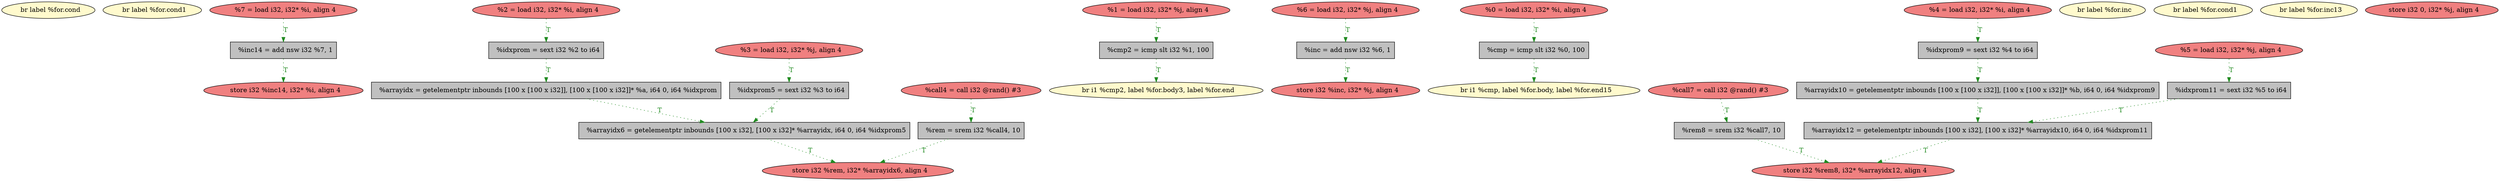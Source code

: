 
digraph G {


node957 [fillcolor=lemonchiffon,label="  br label %for.cond",shape=ellipse,style=filled ]
node956 [fillcolor=lemonchiffon,label="  br label %for.cond1",shape=ellipse,style=filled ]
node955 [fillcolor=grey,label="  %inc14 = add nsw i32 %7, 1",shape=rectangle,style=filled ]
node960 [fillcolor=lightcoral,label="  %2 = load i32, i32* %i, align 4",shape=ellipse,style=filled ]
node953 [fillcolor=lightcoral,label="  %7 = load i32, i32* %i, align 4",shape=ellipse,style=filled ]
node952 [fillcolor=grey,label="  %cmp2 = icmp slt i32 %1, 100",shape=rectangle,style=filled ]
node954 [fillcolor=grey,label="  %inc = add nsw i32 %6, 1",shape=rectangle,style=filled ]
node950 [fillcolor=grey,label="  %arrayidx6 = getelementptr inbounds [100 x i32], [100 x i32]* %arrayidx, i64 0, i64 %idxprom5",shape=rectangle,style=filled ]
node949 [fillcolor=grey,label="  %cmp = icmp slt i32 %0, 100",shape=rectangle,style=filled ]
node948 [fillcolor=grey,label="  %idxprom11 = sext i32 %5 to i64",shape=rectangle,style=filled ]
node958 [fillcolor=lightcoral,label="  %call4 = call i32 @rand() #3",shape=ellipse,style=filled ]
node947 [fillcolor=lightcoral,label="  %6 = load i32, i32* %j, align 4",shape=ellipse,style=filled ]
node945 [fillcolor=lemonchiffon,label="  br label %for.inc",shape=ellipse,style=filled ]
node943 [fillcolor=lightcoral,label="  store i32 %rem8, i32* %arrayidx12, align 4",shape=ellipse,style=filled ]
node939 [fillcolor=lightcoral,label="  store i32 %inc14, i32* %i, align 4",shape=ellipse,style=filled ]
node929 [fillcolor=lightcoral,label="  %4 = load i32, i32* %i, align 4",shape=ellipse,style=filled ]
node951 [fillcolor=grey,label="  %idxprom = sext i32 %2 to i64",shape=rectangle,style=filled ]
node941 [fillcolor=lemonchiffon,label="  br label %for.cond1",shape=ellipse,style=filled ]
node927 [fillcolor=grey,label="  %arrayidx10 = getelementptr inbounds [100 x [100 x i32]], [100 x [100 x i32]]* %b, i64 0, i64 %idxprom9",shape=rectangle,style=filled ]
node925 [fillcolor=grey,label="  %arrayidx12 = getelementptr inbounds [100 x i32], [100 x i32]* %arrayidx10, i64 0, i64 %idxprom11",shape=rectangle,style=filled ]
node926 [fillcolor=lightcoral,label="  %5 = load i32, i32* %j, align 4",shape=ellipse,style=filled ]
node928 [fillcolor=grey,label="  %idxprom9 = sext i32 %4 to i64",shape=rectangle,style=filled ]
node932 [fillcolor=grey,label="  %idxprom5 = sext i32 %3 to i64",shape=rectangle,style=filled ]
node933 [fillcolor=lightcoral,label="  %3 = load i32, i32* %j, align 4",shape=ellipse,style=filled ]
node946 [fillcolor=lemonchiffon,label="  br label %for.inc13",shape=ellipse,style=filled ]
node937 [fillcolor=lightcoral,label="  store i32 0, i32* %j, align 4",shape=ellipse,style=filled ]
node934 [fillcolor=lightcoral,label="  %1 = load i32, i32* %j, align 4",shape=ellipse,style=filled ]
node931 [fillcolor=lightcoral,label="  store i32 %rem, i32* %arrayidx6, align 4",shape=ellipse,style=filled ]
node935 [fillcolor=grey,label="  %rem8 = srem i32 %call7, 10",shape=rectangle,style=filled ]
node959 [fillcolor=grey,label="  %rem = srem i32 %call4, 10",shape=rectangle,style=filled ]
node936 [fillcolor=lemonchiffon,label="  br i1 %cmp2, label %for.body3, label %for.end",shape=ellipse,style=filled ]
node930 [fillcolor=lightcoral,label="  %call7 = call i32 @rand() #3",shape=ellipse,style=filled ]
node938 [fillcolor=lightcoral,label="  store i32 %inc, i32* %j, align 4",shape=ellipse,style=filled ]
node944 [fillcolor=lightcoral,label="  %0 = load i32, i32* %i, align 4",shape=ellipse,style=filled ]
node942 [fillcolor=lemonchiffon,label="  br i1 %cmp, label %for.body, label %for.end15",shape=ellipse,style=filled ]
node940 [fillcolor=grey,label="  %arrayidx = getelementptr inbounds [100 x [100 x i32]], [100 x [100 x i32]]* %a, i64 0, i64 %idxprom",shape=rectangle,style=filled ]

node948->node925 [style=dotted,color=forestgreen,label="T",fontcolor=forestgreen ]
node951->node940 [style=dotted,color=forestgreen,label="T",fontcolor=forestgreen ]
node947->node954 [style=dotted,color=forestgreen,label="T",fontcolor=forestgreen ]
node952->node936 [style=dotted,color=forestgreen,label="T",fontcolor=forestgreen ]
node935->node943 [style=dotted,color=forestgreen,label="T",fontcolor=forestgreen ]
node932->node950 [style=dotted,color=forestgreen,label="T",fontcolor=forestgreen ]
node940->node950 [style=dotted,color=forestgreen,label="T",fontcolor=forestgreen ]
node929->node928 [style=dotted,color=forestgreen,label="T",fontcolor=forestgreen ]
node926->node948 [style=dotted,color=forestgreen,label="T",fontcolor=forestgreen ]
node954->node938 [style=dotted,color=forestgreen,label="T",fontcolor=forestgreen ]
node927->node925 [style=dotted,color=forestgreen,label="T",fontcolor=forestgreen ]
node955->node939 [style=dotted,color=forestgreen,label="T",fontcolor=forestgreen ]
node960->node951 [style=dotted,color=forestgreen,label="T",fontcolor=forestgreen ]
node928->node927 [style=dotted,color=forestgreen,label="T",fontcolor=forestgreen ]
node944->node949 [style=dotted,color=forestgreen,label="T",fontcolor=forestgreen ]
node950->node931 [style=dotted,color=forestgreen,label="T",fontcolor=forestgreen ]
node958->node959 [style=dotted,color=forestgreen,label="T",fontcolor=forestgreen ]
node949->node942 [style=dotted,color=forestgreen,label="T",fontcolor=forestgreen ]
node925->node943 [style=dotted,color=forestgreen,label="T",fontcolor=forestgreen ]
node930->node935 [style=dotted,color=forestgreen,label="T",fontcolor=forestgreen ]
node959->node931 [style=dotted,color=forestgreen,label="T",fontcolor=forestgreen ]
node953->node955 [style=dotted,color=forestgreen,label="T",fontcolor=forestgreen ]
node934->node952 [style=dotted,color=forestgreen,label="T",fontcolor=forestgreen ]
node933->node932 [style=dotted,color=forestgreen,label="T",fontcolor=forestgreen ]


}
